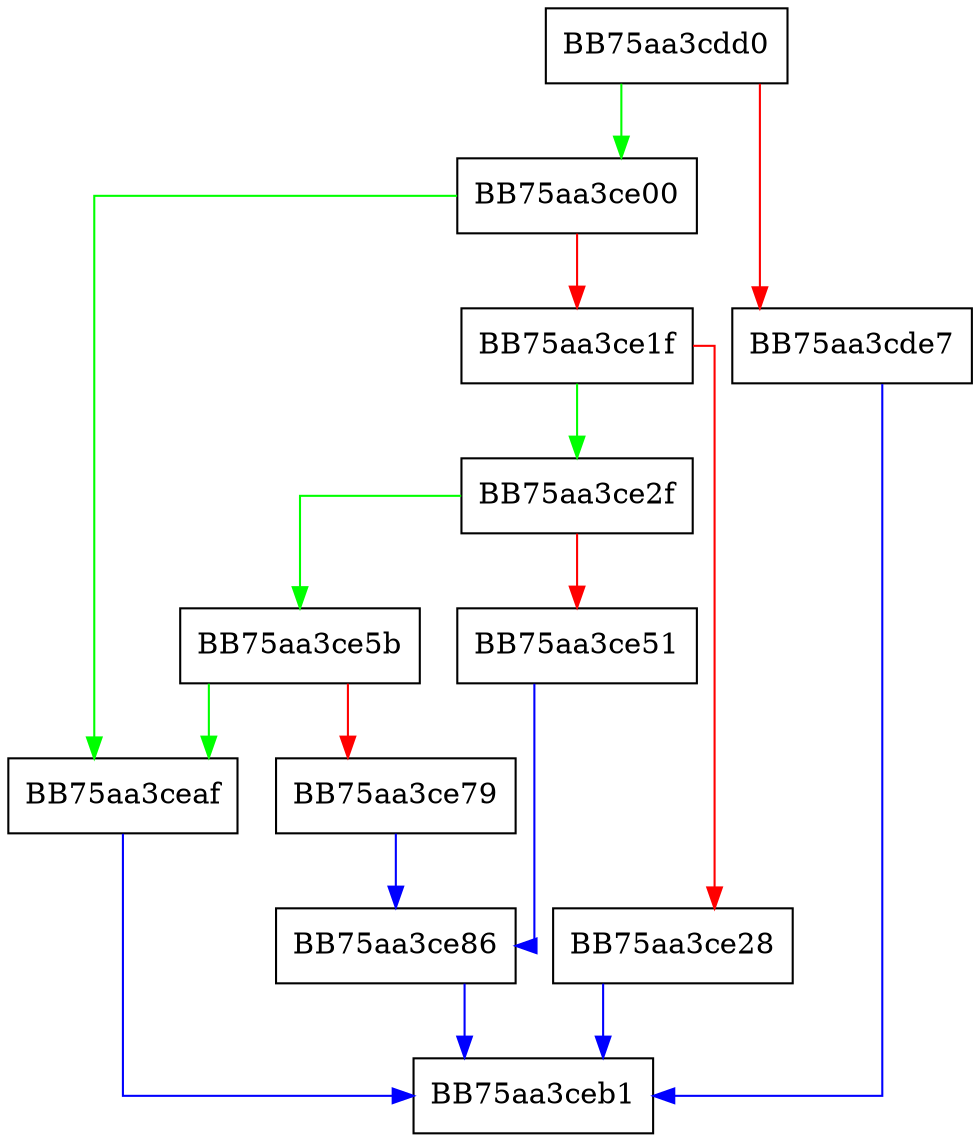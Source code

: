 digraph getFullYear {
  node [shape="box"];
  graph [splines=ortho];
  BB75aa3cdd0 -> BB75aa3ce00 [color="green"];
  BB75aa3cdd0 -> BB75aa3cde7 [color="red"];
  BB75aa3cde7 -> BB75aa3ceb1 [color="blue"];
  BB75aa3ce00 -> BB75aa3ceaf [color="green"];
  BB75aa3ce00 -> BB75aa3ce1f [color="red"];
  BB75aa3ce1f -> BB75aa3ce2f [color="green"];
  BB75aa3ce1f -> BB75aa3ce28 [color="red"];
  BB75aa3ce28 -> BB75aa3ceb1 [color="blue"];
  BB75aa3ce2f -> BB75aa3ce5b [color="green"];
  BB75aa3ce2f -> BB75aa3ce51 [color="red"];
  BB75aa3ce51 -> BB75aa3ce86 [color="blue"];
  BB75aa3ce5b -> BB75aa3ceaf [color="green"];
  BB75aa3ce5b -> BB75aa3ce79 [color="red"];
  BB75aa3ce79 -> BB75aa3ce86 [color="blue"];
  BB75aa3ce86 -> BB75aa3ceb1 [color="blue"];
  BB75aa3ceaf -> BB75aa3ceb1 [color="blue"];
}